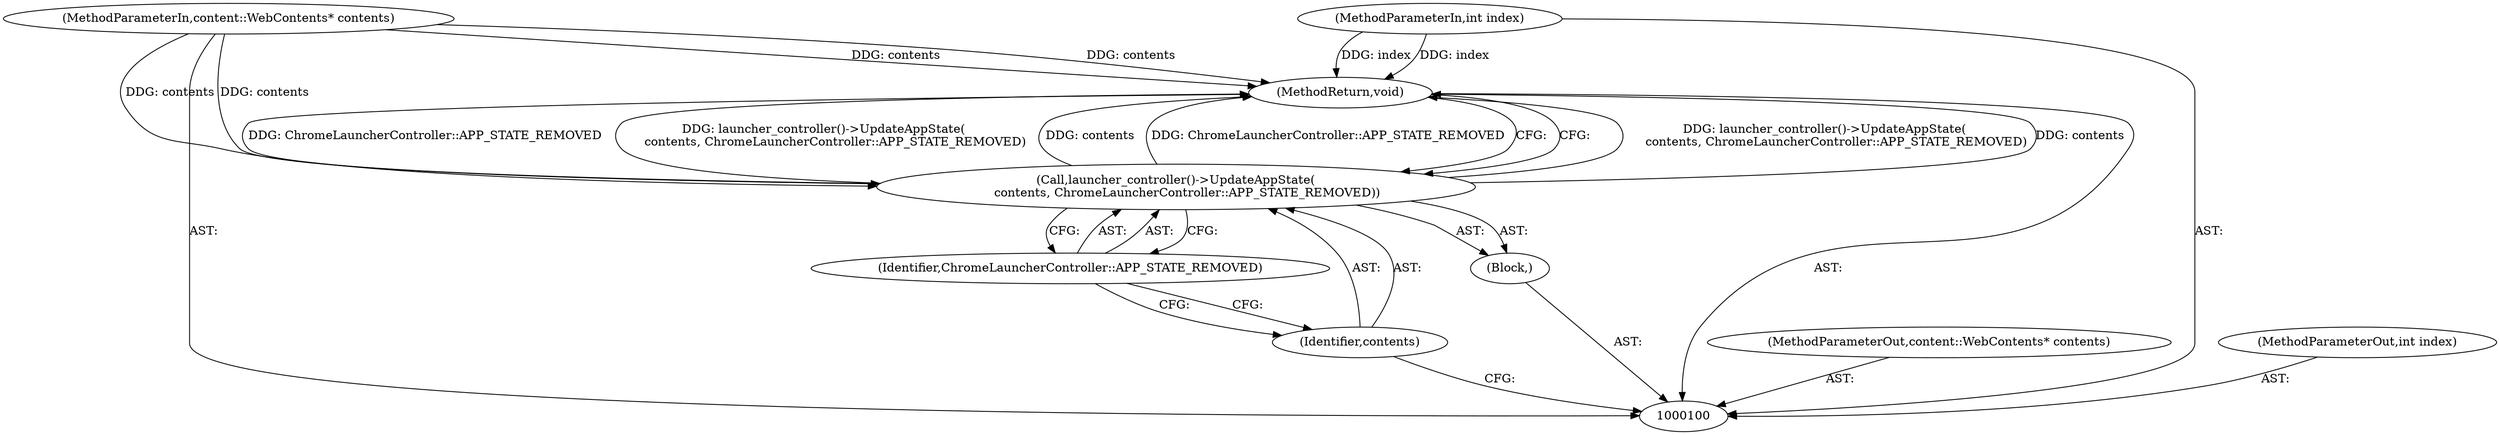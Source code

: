 digraph "0_Chrome_e89cfcb9090e8c98129ae9160c513f504db74599_1" {
"1000107" [label="(MethodReturn,void)"];
"1000101" [label="(MethodParameterIn,content::WebContents* contents)"];
"1000118" [label="(MethodParameterOut,content::WebContents* contents)"];
"1000103" [label="(Block,)"];
"1000102" [label="(MethodParameterIn,int index)"];
"1000119" [label="(MethodParameterOut,int index)"];
"1000104" [label="(Call,launcher_controller()->UpdateAppState(\n      contents, ChromeLauncherController::APP_STATE_REMOVED))"];
"1000106" [label="(Identifier,ChromeLauncherController::APP_STATE_REMOVED)"];
"1000105" [label="(Identifier,contents)"];
"1000107" -> "1000100"  [label="AST: "];
"1000107" -> "1000104"  [label="CFG: "];
"1000104" -> "1000107"  [label="DDG: launcher_controller()->UpdateAppState(\n      contents, ChromeLauncherController::APP_STATE_REMOVED)"];
"1000104" -> "1000107"  [label="DDG: contents"];
"1000104" -> "1000107"  [label="DDG: ChromeLauncherController::APP_STATE_REMOVED"];
"1000102" -> "1000107"  [label="DDG: index"];
"1000101" -> "1000107"  [label="DDG: contents"];
"1000101" -> "1000100"  [label="AST: "];
"1000101" -> "1000107"  [label="DDG: contents"];
"1000101" -> "1000104"  [label="DDG: contents"];
"1000118" -> "1000100"  [label="AST: "];
"1000103" -> "1000100"  [label="AST: "];
"1000104" -> "1000103"  [label="AST: "];
"1000102" -> "1000100"  [label="AST: "];
"1000102" -> "1000107"  [label="DDG: index"];
"1000119" -> "1000100"  [label="AST: "];
"1000104" -> "1000103"  [label="AST: "];
"1000104" -> "1000106"  [label="CFG: "];
"1000105" -> "1000104"  [label="AST: "];
"1000106" -> "1000104"  [label="AST: "];
"1000107" -> "1000104"  [label="CFG: "];
"1000104" -> "1000107"  [label="DDG: launcher_controller()->UpdateAppState(\n      contents, ChromeLauncherController::APP_STATE_REMOVED)"];
"1000104" -> "1000107"  [label="DDG: contents"];
"1000104" -> "1000107"  [label="DDG: ChromeLauncherController::APP_STATE_REMOVED"];
"1000101" -> "1000104"  [label="DDG: contents"];
"1000106" -> "1000104"  [label="AST: "];
"1000106" -> "1000105"  [label="CFG: "];
"1000104" -> "1000106"  [label="CFG: "];
"1000105" -> "1000104"  [label="AST: "];
"1000105" -> "1000100"  [label="CFG: "];
"1000106" -> "1000105"  [label="CFG: "];
}

